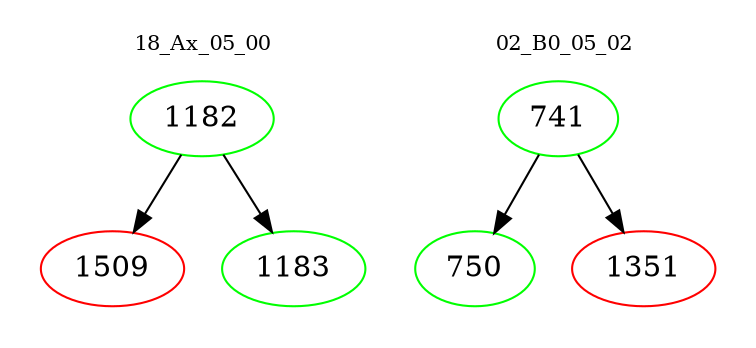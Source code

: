 digraph{
subgraph cluster_0 {
color = white
label = "18_Ax_05_00";
fontsize=10;
T0_1182 [label="1182", color="green"]
T0_1182 -> T0_1509 [color="black"]
T0_1509 [label="1509", color="red"]
T0_1182 -> T0_1183 [color="black"]
T0_1183 [label="1183", color="green"]
}
subgraph cluster_1 {
color = white
label = "02_B0_05_02";
fontsize=10;
T1_741 [label="741", color="green"]
T1_741 -> T1_750 [color="black"]
T1_750 [label="750", color="green"]
T1_741 -> T1_1351 [color="black"]
T1_1351 [label="1351", color="red"]
}
}
